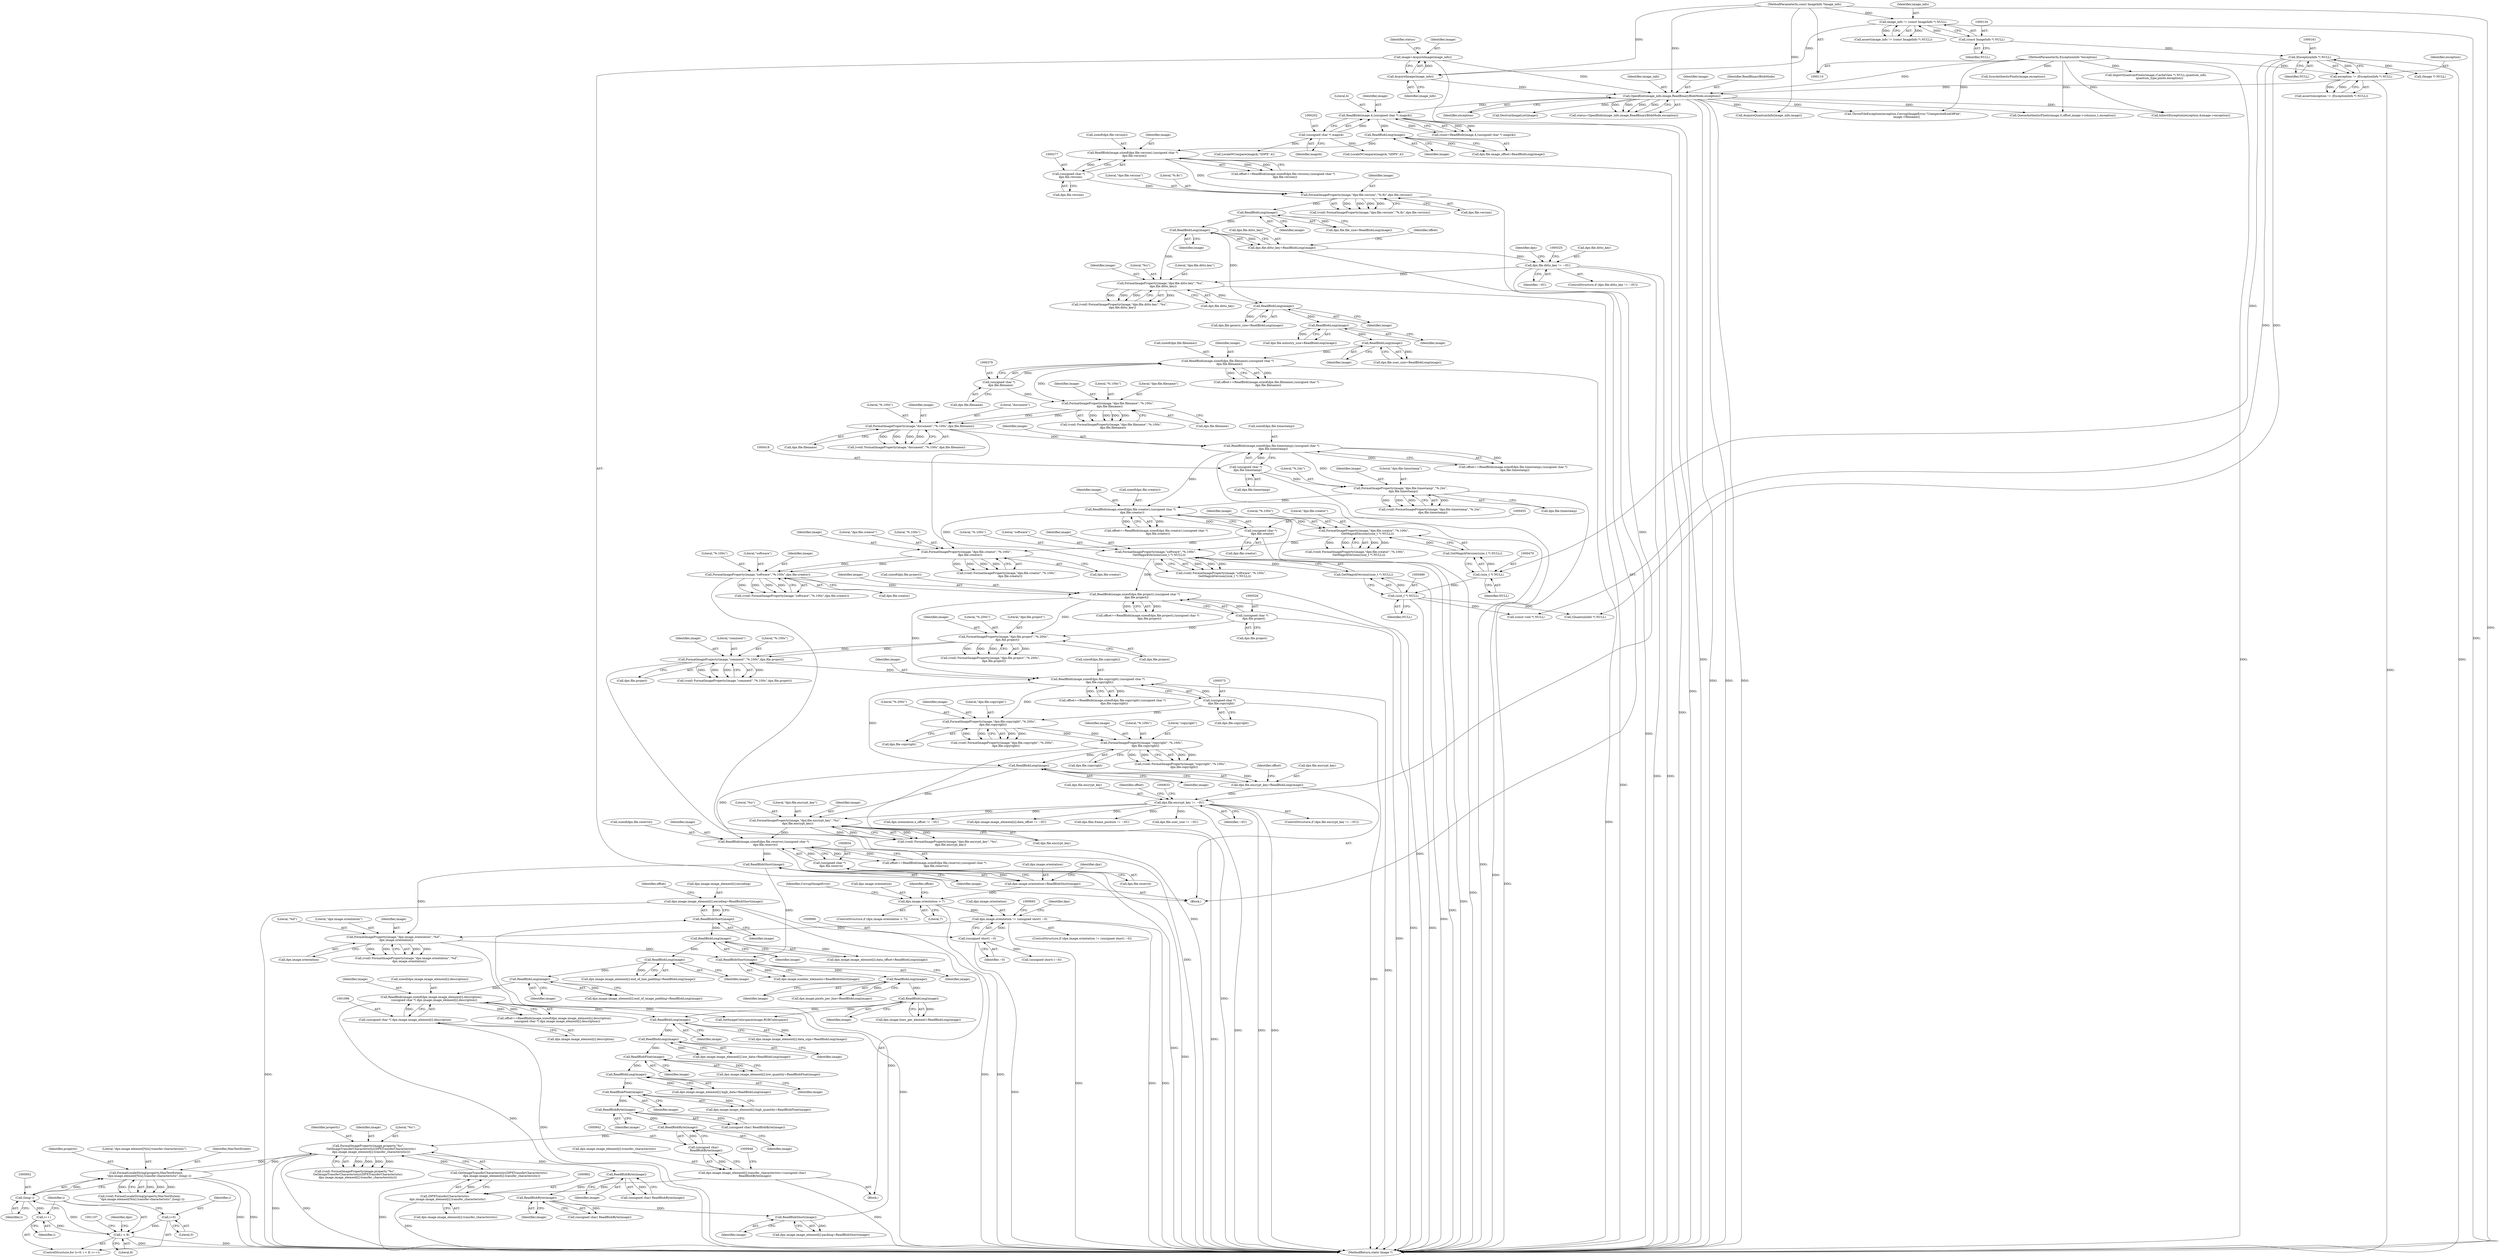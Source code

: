 digraph "0_ImageMagick_f6e9d0d9955e85bdd7540b251cd50d598dacc5e6_14@array" {
"1001021" [label="(Call,dpx.image.image_element[i].encoding=ReadBlobShort(image))"];
"1001031" [label="(Call,ReadBlobShort(image))"];
"1001016" [label="(Call,ReadBlobShort(image))"];
"1001002" [label="(Call,ReadBlobByte(image))"];
"1000986" [label="(Call,ReadBlobByte(image))"];
"1000956" [label="(Call,FormatImageProperty(image,property,\"%s\",\n      GetImageTransferCharacteristic((DPXTransferCharacteristic)\n      dpx.image.image_element[i].transfer_characteristic)))"];
"1000943" [label="(Call,ReadBlobByte(image))"];
"1000927" [label="(Call,ReadBlobByte(image))"];
"1000910" [label="(Call,ReadBlobFloat(image))"];
"1000895" [label="(Call,ReadBlobLong(image))"];
"1000880" [label="(Call,ReadBlobFloat(image))"];
"1000865" [label="(Call,ReadBlobLong(image))"];
"1000850" [label="(Call,ReadBlobLong(image))"];
"1000815" [label="(Call,ReadBlobLong(image))"];
"1000795" [label="(Call,ReadBlobLong(image))"];
"1000773" [label="(Call,ReadBlobShort(image))"];
"1000694" [label="(Call,FormatImageProperty(image,\"dpx:image.orientation\",\"%d\",\n      dpx.image.orientation))"];
"1000666" [label="(Call,ReadBlobShort(image))"];
"1000645" [label="(Call,ReadBlob(image,sizeof(dpx.file.reserve),(unsigned char *)\n    dpx.file.reserve))"];
"1000634" [label="(Call,FormatImageProperty(image,\"dpx:file.encrypt_key\",\"%u\",\n      dpx.file.encrypt_key))"];
"1000619" [label="(Call,ReadBlobLong(image))"];
"1000566" [label="(Call,ReadBlob(image,sizeof(dpx.file.copyright),(unsigned char *)\n    dpx.file.copyright))"];
"1000555" [label="(Call,FormatImageProperty(image,\"comment\",\"%.100s\",dpx.file.project))"];
"1000544" [label="(Call,FormatImageProperty(image,\"dpx:file.project\",\"%.200s\",\n        dpx.file.project))"];
"1000517" [label="(Call,ReadBlob(image,sizeof(dpx.file.project),(unsigned char *)\n    dpx.file.project))"];
"1000506" [label="(Call,FormatImageProperty(image,\"software\",\"%.100s\",dpx.file.creator))"];
"1000495" [label="(Call,FormatImageProperty(image,\"dpx:file.creator\",\"%.100s\",\n        dpx.file.creator))"];
"1000446" [label="(Call,ReadBlob(image,sizeof(dpx.file.creator),(unsigned char *)\n    dpx.file.creator))"];
"1000435" [label="(Call,FormatImageProperty(image,\"dpx:file.timestamp\",\"%.24s\",\n      dpx.file.timestamp))"];
"1000409" [label="(Call,ReadBlob(image,sizeof(dpx.file.timestamp),(unsigned char *)\n    dpx.file.timestamp))"];
"1000398" [label="(Call,FormatImageProperty(image,\"document\",\"%.100s\",dpx.file.filename))"];
"1000387" [label="(Call,FormatImageProperty(image,\"dpx:file.filename\",\"%.100s\",\n    dpx.file.filename))"];
"1000370" [label="(Call,ReadBlob(image,sizeof(dpx.file.filename),(unsigned char *)\n    dpx.file.filename))"];
"1000363" [label="(Call,ReadBlobLong(image))"];
"1000352" [label="(Call,ReadBlobLong(image))"];
"1000341" [label="(Call,ReadBlobLong(image))"];
"1000311" [label="(Call,ReadBlobLong(image))"];
"1000300" [label="(Call,ReadBlobLong(image))"];
"1000285" [label="(Call,FormatImageProperty(image,\"dpx:file.version\",\"%.8s\",dpx.file.version))"];
"1000268" [label="(Call,ReadBlob(image,sizeof(dpx.file.version),(unsigned char *)\n    dpx.file.version))"];
"1000261" [label="(Call,ReadBlobLong(image))"];
"1000198" [label="(Call,ReadBlob(image,4,(unsigned char *) magick))"];
"1000175" [label="(Call,OpenBlob(image_info,image,ReadBinaryBlobMode,exception))"];
"1000171" [label="(Call,AcquireImage(image_info))"];
"1000131" [label="(Call,image_info != (const ImageInfo *) NULL)"];
"1000111" [label="(MethodParameterIn,const ImageInfo *image_info)"];
"1000133" [label="(Call,(const ImageInfo *) NULL)"];
"1000169" [label="(Call,image=AcquireImage(image_info))"];
"1000158" [label="(Call,exception != (ExceptionInfo *) NULL)"];
"1000112" [label="(MethodParameterIn,ExceptionInfo *exception)"];
"1000160" [label="(Call,(ExceptionInfo *) NULL)"];
"1000201" [label="(Call,(unsigned char *) magick)"];
"1000276" [label="(Call,(unsigned char *)\n    dpx.file.version)"];
"1000326" [label="(Call,FormatImageProperty(image,\"dpx:file.ditto.key\",\"%u\",\n      dpx.file.ditto_key))"];
"1000317" [label="(Call,dpx.file.ditto_key != ~0U)"];
"1000305" [label="(Call,dpx.file.ditto_key=ReadBlobLong(image))"];
"1000378" [label="(Call,(unsigned char *)\n    dpx.file.filename)"];
"1000417" [label="(Call,(unsigned char *)\n    dpx.file.timestamp)"];
"1000454" [label="(Call,(unsigned char *)\n    dpx.file.creator)"];
"1000483" [label="(Call,FormatImageProperty(image,\"software\",\"%.100s\",\n        GetMagickVersion((size_t *) NULL)))"];
"1000473" [label="(Call,FormatImageProperty(image,\"dpx:file.creator\",\"%.100s\",\n        GetMagickVersion((size_t *) NULL)))"];
"1000477" [label="(Call,GetMagickVersion((size_t *) NULL))"];
"1000478" [label="(Call,(size_t *) NULL)"];
"1000487" [label="(Call,GetMagickVersion((size_t *) NULL))"];
"1000488" [label="(Call,(size_t *) NULL)"];
"1000525" [label="(Call,(unsigned char *)\n    dpx.file.project)"];
"1000574" [label="(Call,(unsigned char *)\n    dpx.file.copyright)"];
"1000604" [label="(Call,FormatImageProperty(image,\"copyright\",\"%.100s\",\n        dpx.file.copyright))"];
"1000593" [label="(Call,FormatImageProperty(image,\"dpx:file.copyright\",\"%.200s\",\n        dpx.file.copyright))"];
"1000625" [label="(Call,dpx.file.encrypt_key != ~0U)"];
"1000613" [label="(Call,dpx.file.encrypt_key=ReadBlobLong(image))"];
"1000653" [label="(Call,(unsigned char *)\n    dpx.file.reserve)"];
"1000683" [label="(Call,dpx.image.orientation != (unsigned short) ~0)"];
"1000669" [label="(Call,dpx.image.orientation > 7)"];
"1000660" [label="(Call,dpx.image.orientation=ReadBlobShort(image))"];
"1000689" [label="(Call,(unsigned short) ~0)"];
"1001083" [label="(Call,ReadBlob(image,sizeof(dpx.image.image_element[i].description),\n      (unsigned char *) dpx.image.image_element[i].description))"];
"1001076" [label="(Call,ReadBlobLong(image))"];
"1001061" [label="(Call,ReadBlobLong(image))"];
"1001046" [label="(Call,ReadBlobLong(image))"];
"1001095" [label="(Call,(unsigned char *) dpx.image.image_element[i].description)"];
"1000947" [label="(Call,FormatLocaleString(property,MaxTextExtent,\n      \"dpx:image.element[%lu].transfer-characteristic\",(long) i))"];
"1000951" [label="(Call,(long) i)"];
"1000833" [label="(Call,i < 8)"];
"1000836" [label="(Call,i++)"];
"1000830" [label="(Call,i=0)"];
"1000960" [label="(Call,GetImageTransferCharacteristic((DPXTransferCharacteristic)\n      dpx.image.image_element[i].transfer_characteristic))"];
"1000961" [label="(Call,(DPXTransferCharacteristic)\n      dpx.image.image_element[i].transfer_characteristic)"];
"1000931" [label="(Call,dpx.image.image_element[i].transfer_characteristic=(unsigned char)\n      ReadBlobByte(image))"];
"1000941" [label="(Call,(unsigned char)\n      ReadBlobByte(image))"];
"1000653" [label="(Call,(unsigned char *)\n    dpx.file.reserve)"];
"1000645" [label="(Call,ReadBlob(image,sizeof(dpx.file.reserve),(unsigned char *)\n    dpx.file.reserve))"];
"1000499" [label="(Call,dpx.file.creator)"];
"1000171" [label="(Call,AcquireImage(image_info))"];
"1000896" [label="(Identifier,image)"];
"1000327" [label="(Identifier,image)"];
"1000666" [label="(Call,ReadBlobShort(image))"];
"1000504" [label="(Call,(void) FormatImageProperty(image,\"software\",\"%.100s\",dpx.file.creator))"];
"1000402" [label="(Call,dpx.file.filename)"];
"1000895" [label="(Call,ReadBlobLong(image))"];
"1000795" [label="(Call,ReadBlobLong(image))"];
"1000269" [label="(Identifier,image)"];
"1000669" [label="(Call,dpx.image.orientation > 7)"];
"1000157" [label="(Call,assert(exception != (ExceptionInfo *) NULL))"];
"1000285" [label="(Call,FormatImageProperty(image,\"dpx:file.version\",\"%.8s\",dpx.file.version))"];
"1000626" [label="(Call,dpx.file.encrypt_key)"];
"1000608" [label="(Call,dpx.file.copyright)"];
"1000622" [label="(Identifier,offset)"];
"1000697" [label="(Literal,\"%d\")"];
"1000133" [label="(Call,(const ImageInfo *) NULL)"];
"1000706" [label="(Identifier,dpx)"];
"1000944" [label="(Identifier,image)"];
"1000387" [label="(Call,FormatImageProperty(image,\"dpx:file.filename\",\"%.100s\",\n    dpx.file.filename))"];
"1000435" [label="(Call,FormatImageProperty(image,\"dpx:file.timestamp\",\"%.24s\",\n      dpx.file.timestamp))"];
"1000596" [label="(Literal,\"%.200s\")"];
"1000931" [label="(Call,dpx.image.image_element[i].transfer_characteristic=(unsigned char)\n      ReadBlobByte(image))"];
"1000301" [label="(Identifier,image)"];
"1000845" [label="(Identifier,dpx)"];
"1001003" [label="(Identifier,image)"];
"1001016" [label="(Call,ReadBlobShort(image))"];
"1001006" [label="(Call,dpx.image.image_element[i].packing=ReadBlobShort(image))"];
"1000984" [label="(Call,(unsigned char) ReadBlobByte(image))"];
"1000796" [label="(Identifier,image)"];
"1000483" [label="(Call,FormatImageProperty(image,\"software\",\"%.100s\",\n        GetMagickVersion((size_t *) NULL)))"];
"1000286" [label="(Identifier,image)"];
"1000411" [label="(Call,sizeof(dpx.file.timestamp))"];
"1000159" [label="(Identifier,exception)"];
"1000638" [label="(Call,dpx.file.encrypt_key)"];
"1000419" [label="(Call,dpx.file.timestamp)"];
"1000576" [label="(Call,dpx.file.copyright)"];
"1000111" [label="(MethodParameterIn,const ImageInfo *image_info)"];
"1000548" [label="(Call,dpx.file.project)"];
"1000602" [label="(Call,(void) FormatImageProperty(image,\"copyright\",\"%.100s\",\n        dpx.file.copyright))"];
"1000454" [label="(Call,(unsigned char *)\n    dpx.file.creator)"];
"1001062" [label="(Identifier,image)"];
"1000160" [label="(Call,(ExceptionInfo *) NULL)"];
"1000474" [label="(Identifier,image)"];
"1000199" [label="(Identifier,image)"];
"1000635" [label="(Identifier,image)"];
"1000323" [label="(Identifier,~0U)"];
"1000446" [label="(Call,ReadBlob(image,sizeof(dpx.file.creator),(unsigned char *)\n    dpx.file.creator))"];
"1000689" [label="(Call,(unsigned short) ~0)"];
"1000637" [label="(Literal,\"%u\")"];
"1000865" [label="(Call,ReadBlobLong(image))"];
"1000317" [label="(Call,dpx.file.ditto_key != ~0U)"];
"1000135" [label="(Identifier,NULL)"];
"1000179" [label="(Identifier,exception)"];
"1000925" [label="(Call,(unsigned char) ReadBlobByte(image))"];
"1000949" [label="(Identifier,MaxTextExtent)"];
"1000961" [label="(Call,(DPXTransferCharacteristic)\n      dpx.image.image_element[i].transfer_characteristic)"];
"1000196" [label="(Call,count=ReadBlob(image,4,(unsigned char *) magick))"];
"1000691" [label="(Identifier,~0)"];
"1003202" [label="(Call,ImportQuantumPixels(image,(CacheView *) NULL,quantum_info,\n        quantum_type,pixels,exception))"];
"1000591" [label="(Call,(void) FormatImageProperty(image,\"dpx:file.copyright\",\"%.200s\",\n        dpx.file.copyright))"];
"1000175" [label="(Call,OpenBlob(image_info,image,ReadBinaryBlobMode,exception))"];
"1000694" [label="(Call,FormatImageProperty(image,\"dpx:image.orientation\",\"%d\",\n      dpx.image.orientation))"];
"1000478" [label="(Call,(size_t *) NULL)"];
"1000316" [label="(ControlStructure,if (dpx.file.ditto_key != ~0U))"];
"1000363" [label="(Call,ReadBlobLong(image))"];
"1000294" [label="(Call,dpx.file.file_size=ReadBlobLong(image))"];
"1000203" [label="(Identifier,magick)"];
"1001081" [label="(Call,offset+=ReadBlob(image,sizeof(dpx.image.image_element[i].description),\n      (unsigned char *) dpx.image.image_element[i].description))"];
"1000132" [label="(Identifier,image_info)"];
"1000594" [label="(Identifier,image)"];
"1000177" [label="(Identifier,image)"];
"1000262" [label="(Identifier,image)"];
"1000544" [label="(Call,FormatImageProperty(image,\"dpx:file.project\",\"%.200s\",\n        dpx.file.project))"];
"1000837" [label="(Identifier,i)"];
"1000270" [label="(Call,sizeof(dpx.file.version))"];
"1001108" [label="(Call,SetImageColorspace(image,RGBColorspace))"];
"1000318" [label="(Call,dpx.file.ditto_key)"];
"1000963" [label="(Call,dpx.image.image_element[i].transfer_characteristic)"];
"1000558" [label="(Literal,\"%.100s\")"];
"1000326" [label="(Call,FormatImageProperty(image,\"dpx:file.ditto.key\",\"%u\",\n      dpx.file.ditto_key))"];
"1000545" [label="(Identifier,image)"];
"1000388" [label="(Identifier,image)"];
"1000698" [label="(Call,dpx.image.orientation)"];
"1000385" [label="(Call,(void) FormatImageProperty(image,\"dpx:file.filename\",\"%.100s\",\n    dpx.file.filename))"];
"1000928" [label="(Identifier,image)"];
"1000130" [label="(Call,assert(image_info != (const ImageInfo *) NULL))"];
"1000448" [label="(Call,sizeof(dpx.file.creator))"];
"1000567" [label="(Identifier,image)"];
"1000438" [label="(Literal,\"%.24s\")"];
"1000605" [label="(Identifier,image)"];
"1000850" [label="(Call,ReadBlobLong(image))"];
"1000255" [label="(Call,dpx.file.image_offset=ReadBlobLong(image))"];
"1000187" [label="(Call,DestroyImageList(image))"];
"1000407" [label="(Call,offset+=ReadBlob(image,sizeof(dpx.file.timestamp),(unsigned char *)\n    dpx.file.timestamp))"];
"1000525" [label="(Call,(unsigned char *)\n    dpx.file.project)"];
"1000680" [label="(Identifier,offset)"];
"1000481" [label="(Call,(void) FormatImageProperty(image,\"software\",\"%.100s\",\n        GetMagickVersion((size_t *) NULL)))"];
"1000490" [label="(Identifier,NULL)"];
"1000624" [label="(ControlStructure,if (dpx.file.encrypt_key != ~0U))"];
"1000774" [label="(Identifier,image)"];
"1000696" [label="(Literal,\"dpx:image.orientation\")"];
"1001095" [label="(Call,(unsigned char *) dpx.image.image_element[i].description)"];
"1000667" [label="(Identifier,image)"];
"1000471" [label="(Call,(void) FormatImageProperty(image,\"dpx:file.creator\",\"%.100s\",\n        GetMagickVersion((size_t *) NULL)))"];
"1000831" [label="(Identifier,i)"];
"1000380" [label="(Call,dpx.file.filename)"];
"1000692" [label="(Call,(void) FormatImageProperty(image,\"dpx:image.orientation\",\"%d\",\n      dpx.image.orientation))"];
"1000329" [label="(Literal,\"%u\")"];
"1000417" [label="(Call,(unsigned char *)\n    dpx.file.timestamp)"];
"1000631" [label="(Identifier,~0U)"];
"1000625" [label="(Call,dpx.file.encrypt_key != ~0U)"];
"1000447" [label="(Identifier,image)"];
"1000214" [label="(Call,LocaleNCompare(magick,\"SDPX\",4))"];
"1000838" [label="(Block,)"];
"1000636" [label="(Literal,\"dpx:file.encrypt_key\")"];
"1000519" [label="(Call,sizeof(dpx.file.project))"];
"1000947" [label="(Call,FormatLocaleString(property,MaxTextExtent,\n      \"dpx:image.element[%lu].transfer-characteristic\",(long) i))"];
"1000866" [label="(Identifier,image)"];
"1000604" [label="(Call,FormatImageProperty(image,\"copyright\",\"%.100s\",\n        dpx.file.copyright))"];
"1000593" [label="(Call,FormatImageProperty(image,\"dpx:file.copyright\",\"%.200s\",\n        dpx.file.copyright))"];
"1000305" [label="(Call,dpx.file.ditto_key=ReadBlobLong(image))"];
"1000401" [label="(Literal,\"%.100s\")"];
"1000835" [label="(Literal,8)"];
"1000378" [label="(Call,(unsigned char *)\n    dpx.file.filename)"];
"1000607" [label="(Literal,\"%.100s\")"];
"1000941" [label="(Call,(unsigned char)\n      ReadBlobByte(image))"];
"1000644" [label="(Identifier,offset)"];
"1001149" [label="(Call,dpx.orientation.x_offset != ~0U)"];
"1000364" [label="(Identifier,image)"];
"1000816" [label="(Identifier,image)"];
"1000357" [label="(Call,dpx.file.user_size=ReadBlobLong(image))"];
"1000480" [label="(Identifier,NULL)"];
"1000597" [label="(Call,dpx.file.copyright)"];
"1000371" [label="(Identifier,image)"];
"1000620" [label="(Identifier,image)"];
"1000162" [label="(Identifier,NULL)"];
"1001046" [label="(Call,ReadBlobLong(image))"];
"1000855" [label="(Call,dpx.image.image_element[i].low_data=ReadBlobLong(image))"];
"1000809" [label="(Call,dpx.image.lines_per_element=ReadBlobLong(image))"];
"1000951" [label="(Call,(long) i)"];
"1000306" [label="(Call,dpx.file.ditto_key)"];
"1000287" [label="(Literal,\"dpx:file.version\")"];
"1000237" [label="(Call,LocaleNCompare(magick,\"SDPX\",4))"];
"1000568" [label="(Call,sizeof(dpx.file.copyright))"];
"1000559" [label="(Call,dpx.file.project)"];
"1000353" [label="(Identifier,image)"];
"1000943" [label="(Call,ReadBlobByte(image))"];
"1000300" [label="(Call,ReadBlobLong(image))"];
"1001000" [label="(Call,(unsigned char) ReadBlobByte(image))"];
"1003245" [label="(Call,ThrowFileException(exception,CorruptImageError,\"UnexpectedEndOfFile\",\n        image->filename))"];
"1000342" [label="(Identifier,image)"];
"1001032" [label="(Identifier,image)"];
"1000444" [label="(Call,offset+=ReadBlob(image,sizeof(dpx.file.creator),(unsigned char *)\n    dpx.file.creator))"];
"1000556" [label="(Identifier,image)"];
"1000695" [label="(Identifier,image)"];
"1000555" [label="(Call,FormatImageProperty(image,\"comment\",\"%.100s\",dpx.file.project))"];
"1002808" [label="(Call,dpx.image.image_element[n].data_offset != ~0U)"];
"1000507" [label="(Identifier,image)"];
"1000643" [label="(Call,offset+=ReadBlob(image,sizeof(dpx.file.reserve),(unsigned char *)\n    dpx.file.reserve))"];
"1000439" [label="(Call,dpx.file.timestamp)"];
"1000655" [label="(Call,dpx.file.reserve)"];
"1000476" [label="(Literal,\"%.100s\")"];
"1000488" [label="(Call,(size_t *) NULL)"];
"1000517" [label="(Call,ReadBlob(image,sizeof(dpx.file.project),(unsigned char *)\n    dpx.file.project))"];
"1000473" [label="(Call,FormatImageProperty(image,\"dpx:file.creator\",\"%.100s\",\n        GetMagickVersion((size_t *) NULL)))"];
"1000956" [label="(Call,FormatImageProperty(image,property,\"%s\",\n      GetImageTransferCharacteristic((DPXTransferCharacteristic)\n      dpx.image.image_element[i].transfer_characteristic)))"];
"1000493" [label="(Call,(void) FormatImageProperty(image,\"dpx:file.creator\",\"%.100s\",\n        dpx.file.creator))"];
"1000510" [label="(Call,dpx.file.creator)"];
"1003068" [label="(Call,(QuantumInfo *) NULL)"];
"1000885" [label="(Call,dpx.image.image_element[i].high_data=ReadBlobLong(image))"];
"1000497" [label="(Literal,\"dpx:file.creator\")"];
"1000834" [label="(Identifier,i)"];
"1000477" [label="(Call,GetMagickVersion((size_t *) NULL))"];
"1000542" [label="(Call,(void) FormatImageProperty(image,\"dpx:file.project\",\"%.200s\",\n        dpx.file.project))"];
"1001083" [label="(Call,ReadBlob(image,sizeof(dpx.image.image_element[i].description),\n      (unsigned char *) dpx.image.image_element[i].description))"];
"1000506" [label="(Call,FormatImageProperty(image,\"software\",\"%.100s\",dpx.file.creator))"];
"1000283" [label="(Call,(void) FormatImageProperty(image,\"dpx:file.version\",\"%.8s\",dpx.file.version))"];
"1000836" [label="(Call,i++)"];
"1000436" [label="(Identifier,image)"];
"1001500" [label="(Call,(unsigned short) (~0))"];
"1000958" [label="(Identifier,property)"];
"1000553" [label="(Call,(void) FormatImageProperty(image,\"comment\",\"%.100s\",dpx.file.project))"];
"1000953" [label="(Identifier,i)"];
"1001034" [label="(Identifier,offset)"];
"1000870" [label="(Call,dpx.image.image_element[i].low_quantity=ReadBlobFloat(image))"];
"1000927" [label="(Call,ReadBlobByte(image))"];
"1000829" [label="(ControlStructure,for (i=0; i < 8; i++))"];
"1000261" [label="(Call,ReadBlobLong(image))"];
"1000487" [label="(Call,GetMagickVersion((size_t *) NULL))"];
"1000112" [label="(MethodParameterIn,ExceptionInfo *exception)"];
"1000677" [label="(Identifier,CorruptImageError)"];
"1001066" [label="(Call,dpx.image.image_element[i].end_of_image_padding=ReadBlobLong(image))"];
"1000372" [label="(Call,sizeof(dpx.file.filename))"];
"1000518" [label="(Identifier,image)"];
"1000266" [label="(Call,offset+=ReadBlob(image,sizeof(dpx.file.version),(unsigned char *)\n    dpx.file.version))"];
"1000338" [label="(Identifier,dpx)"];
"1000486" [label="(Literal,\"%.100s\")"];
"1000198" [label="(Call,ReadBlob(image,4,(unsigned char *) magick))"];
"1000606" [label="(Literal,\"copyright\")"];
"1000311" [label="(Call,ReadBlobLong(image))"];
"1000661" [label="(Call,dpx.image.orientation)"];
"1001051" [label="(Call,dpx.image.image_element[i].end_of_line_padding=ReadBlobLong(image))"];
"1000169" [label="(Call,image=AcquireImage(image_info))"];
"1000564" [label="(Call,offset+=ReadBlob(image,sizeof(dpx.file.copyright),(unsigned char *)\n    dpx.file.copyright))"];
"1000131" [label="(Call,image_info != (const ImageInfo *) NULL)"];
"1003216" [label="(Call,SyncAuthenticPixels(image,exception))"];
"1000945" [label="(Call,(void) FormatLocaleString(property,MaxTextExtent,\n      \"dpx:image.element[%lu].transfer-characteristic\",(long) i))"];
"1000773" [label="(Call,ReadBlobShort(image))"];
"1000437" [label="(Literal,\"dpx:file.timestamp\")"];
"1000370" [label="(Call,ReadBlob(image,sizeof(dpx.file.filename),(unsigned char *)\n    dpx.file.filename))"];
"1001022" [label="(Call,dpx.image.image_element[i].encoding)"];
"1000396" [label="(Call,(void) FormatImageProperty(image,\"document\",\"%.100s\",dpx.file.filename))"];
"1001871" [label="(Call,dpx.film.frame_position != ~0U)"];
"1003180" [label="(Call,QueueAuthenticPixels(image,0,offset,image->columns,1,exception))"];
"1001047" [label="(Identifier,image)"];
"1001085" [label="(Call,sizeof(dpx.image.image_element[i].description))"];
"1000158" [label="(Call,exception != (ExceptionInfo *) NULL)"];
"1001061" [label="(Call,ReadBlobLong(image))"];
"1000595" [label="(Literal,\"dpx:file.copyright\")"];
"1000433" [label="(Call,(void) FormatImageProperty(image,\"dpx:file.timestamp\",\"%.24s\",\n      dpx.file.timestamp))"];
"1001076" [label="(Call,ReadBlobLong(image))"];
"1000960" [label="(Call,GetImageTransferCharacteristic((DPXTransferCharacteristic)\n      dpx.image.image_element[i].transfer_characteristic))"];
"1000527" [label="(Call,dpx.file.project)"];
"1000900" [label="(Call,dpx.image.image_element[i].high_quantity=ReadBlobFloat(image))"];
"1000815" [label="(Call,ReadBlobLong(image))"];
"1002781" [label="(Call,InheritException(exception,&image->exception))"];
"1000613" [label="(Call,dpx.file.encrypt_key=ReadBlobLong(image))"];
"1000390" [label="(Literal,\"%.100s\")"];
"1000614" [label="(Call,dpx.file.encrypt_key)"];
"1000767" [label="(Call,dpx.image.number_elements=ReadBlobShort(image))"];
"1000911" [label="(Identifier,image)"];
"1000328" [label="(Literal,\"dpx:file.ditto.key\")"];
"1000288" [label="(Literal,\"%.8s\")"];
"1003259" [label="(MethodReturn,static Image *)"];
"1000498" [label="(Literal,\"%.100s\")"];
"1000200" [label="(Literal,4)"];
"1000682" [label="(ControlStructure,if (dpx.image.orientation != (unsigned short) ~0))"];
"1001021" [label="(Call,dpx.image.image_element[i].encoding=ReadBlobShort(image))"];
"1001017" [label="(Identifier,image)"];
"1000515" [label="(Call,offset+=ReadBlob(image,sizeof(dpx.file.project),(unsigned char *)\n    dpx.file.project))"];
"1000647" [label="(Call,sizeof(dpx.file.reserve))"];
"1000670" [label="(Call,dpx.image.orientation)"];
"1002694" [label="(Call,(const void *) NULL)"];
"1000398" [label="(Call,FormatImageProperty(image,\"document\",\"%.100s\",dpx.file.filename))"];
"1000646" [label="(Identifier,image)"];
"1000341" [label="(Call,ReadBlobLong(image))"];
"1000948" [label="(Identifier,property)"];
"1000324" [label="(Call,(void) FormatImageProperty(image,\"dpx:file.ditto.key\",\"%u\",\n      dpx.file.ditto_key))"];
"1000496" [label="(Identifier,image)"];
"1000173" [label="(Call,status=OpenBlob(image_info,image,ReadBinaryBlobMode,exception))"];
"1000352" [label="(Call,ReadBlobLong(image))"];
"1000475" [label="(Literal,\"dpx:file.creator\")"];
"1001031" [label="(Call,ReadBlobShort(image))"];
"1000789" [label="(Call,dpx.image.pixels_per_line=ReadBlobLong(image))"];
"1000632" [label="(Call,(void) FormatImageProperty(image,\"dpx:file.encrypt_key\",\"%u\",\n      dpx.file.encrypt_key))"];
"1000368" [label="(Call,offset+=ReadBlob(image,sizeof(dpx.file.filename),(unsigned char *)\n    dpx.file.filename))"];
"1000113" [label="(Block,)"];
"1000509" [label="(Literal,\"%.100s\")"];
"1000910" [label="(Call,ReadBlobFloat(image))"];
"1000399" [label="(Identifier,image)"];
"1000957" [label="(Identifier,image)"];
"1001097" [label="(Call,dpx.image.image_element[i].description)"];
"1000170" [label="(Identifier,image)"];
"1000574" [label="(Call,(unsigned char *)\n    dpx.file.copyright)"];
"1000668" [label="(ControlStructure,if (dpx.image.orientation > 7))"];
"1000201" [label="(Call,(unsigned char *) magick)"];
"1000389" [label="(Literal,\"dpx:file.filename\")"];
"1000672" [label="(Identifier,dpx)"];
"1000346" [label="(Call,dpx.file.industry_size=ReadBlobLong(image))"];
"1000276" [label="(Call,(unsigned char *)\n    dpx.file.version)"];
"1000190" [label="(Call,(Image *) NULL)"];
"1000409" [label="(Call,ReadBlob(image,sizeof(dpx.file.timestamp),(unsigned char *)\n    dpx.file.timestamp))"];
"1001036" [label="(Call,dpx.image.image_element[i].data_offset=ReadBlobLong(image))"];
"1000400" [label="(Literal,\"document\")"];
"1000172" [label="(Identifier,image_info)"];
"1003062" [label="(Call,AcquireQuantumInfo(image_info,image))"];
"1000335" [label="(Call,dpx.file.generic_size=ReadBlobLong(image))"];
"1001084" [label="(Identifier,image)"];
"1000547" [label="(Literal,\"%.200s\")"];
"1000278" [label="(Call,dpx.file.version)"];
"1000557" [label="(Literal,\"comment\")"];
"1000546" [label="(Literal,\"dpx:file.project\")"];
"1000566" [label="(Call,ReadBlob(image,sizeof(dpx.file.copyright),(unsigned char *)\n    dpx.file.copyright))"];
"1000456" [label="(Call,dpx.file.creator)"];
"1000851" [label="(Identifier,image)"];
"1000959" [label="(Literal,\"%s\")"];
"1000880" [label="(Call,ReadBlobFloat(image))"];
"1000619" [label="(Call,ReadBlobLong(image))"];
"1000634" [label="(Call,FormatImageProperty(image,\"dpx:file.encrypt_key\",\"%u\",\n      dpx.file.encrypt_key))"];
"1000485" [label="(Literal,\"software\")"];
"1000178" [label="(Identifier,ReadBinaryBlobMode)"];
"1000832" [label="(Literal,0)"];
"1000954" [label="(Call,(void) FormatImageProperty(image,property,\"%s\",\n      GetImageTransferCharacteristic((DPXTransferCharacteristic)\n      dpx.image.image_element[i].transfer_characteristic)))"];
"1000684" [label="(Call,dpx.image.orientation)"];
"1000987" [label="(Identifier,image)"];
"1000675" [label="(Literal,7)"];
"1000833" [label="(Call,i < 8)"];
"1002668" [label="(Call,dpx.file.user_size != ~0U)"];
"1000881" [label="(Identifier,image)"];
"1000410" [label="(Identifier,image)"];
"1000312" [label="(Identifier,image)"];
"1000176" [label="(Identifier,image_info)"];
"1000660" [label="(Call,dpx.image.orientation=ReadBlobShort(image))"];
"1000484" [label="(Identifier,image)"];
"1000330" [label="(Call,dpx.file.ditto_key)"];
"1001077" [label="(Identifier,image)"];
"1000950" [label="(Literal,\"dpx:image.element[%lu].transfer-characteristic\")"];
"1000508" [label="(Literal,\"software\")"];
"1000174" [label="(Identifier,status)"];
"1000830" [label="(Call,i=0)"];
"1001002" [label="(Call,ReadBlobByte(image))"];
"1000495" [label="(Call,FormatImageProperty(image,\"dpx:file.creator\",\"%.100s\",\n        dpx.file.creator))"];
"1000683" [label="(Call,dpx.image.orientation != (unsigned short) ~0)"];
"1000391" [label="(Call,dpx.file.filename)"];
"1000289" [label="(Call,dpx.file.version)"];
"1000986" [label="(Call,ReadBlobByte(image))"];
"1000268" [label="(Call,ReadBlob(image,sizeof(dpx.file.version),(unsigned char *)\n    dpx.file.version))"];
"1000840" [label="(Call,dpx.image.image_element[i].data_sign=ReadBlobLong(image))"];
"1000314" [label="(Identifier,offset)"];
"1000932" [label="(Call,dpx.image.image_element[i].transfer_characteristic)"];
"1001021" -> "1000838"  [label="AST: "];
"1001021" -> "1001031"  [label="CFG: "];
"1001022" -> "1001021"  [label="AST: "];
"1001031" -> "1001021"  [label="AST: "];
"1001034" -> "1001021"  [label="CFG: "];
"1001021" -> "1003259"  [label="DDG: "];
"1001021" -> "1003259"  [label="DDG: "];
"1001031" -> "1001021"  [label="DDG: "];
"1001031" -> "1001032"  [label="CFG: "];
"1001032" -> "1001031"  [label="AST: "];
"1001016" -> "1001031"  [label="DDG: "];
"1001031" -> "1001046"  [label="DDG: "];
"1001016" -> "1001006"  [label="AST: "];
"1001016" -> "1001017"  [label="CFG: "];
"1001017" -> "1001016"  [label="AST: "];
"1001006" -> "1001016"  [label="CFG: "];
"1001016" -> "1001006"  [label="DDG: "];
"1001002" -> "1001016"  [label="DDG: "];
"1001002" -> "1001000"  [label="AST: "];
"1001002" -> "1001003"  [label="CFG: "];
"1001003" -> "1001002"  [label="AST: "];
"1001000" -> "1001002"  [label="CFG: "];
"1001002" -> "1001000"  [label="DDG: "];
"1000986" -> "1001002"  [label="DDG: "];
"1000986" -> "1000984"  [label="AST: "];
"1000986" -> "1000987"  [label="CFG: "];
"1000987" -> "1000986"  [label="AST: "];
"1000984" -> "1000986"  [label="CFG: "];
"1000986" -> "1000984"  [label="DDG: "];
"1000956" -> "1000986"  [label="DDG: "];
"1000956" -> "1000954"  [label="AST: "];
"1000956" -> "1000960"  [label="CFG: "];
"1000957" -> "1000956"  [label="AST: "];
"1000958" -> "1000956"  [label="AST: "];
"1000959" -> "1000956"  [label="AST: "];
"1000960" -> "1000956"  [label="AST: "];
"1000954" -> "1000956"  [label="CFG: "];
"1000956" -> "1003259"  [label="DDG: "];
"1000956" -> "1003259"  [label="DDG: "];
"1000956" -> "1000947"  [label="DDG: "];
"1000956" -> "1000954"  [label="DDG: "];
"1000956" -> "1000954"  [label="DDG: "];
"1000956" -> "1000954"  [label="DDG: "];
"1000956" -> "1000954"  [label="DDG: "];
"1000943" -> "1000956"  [label="DDG: "];
"1000947" -> "1000956"  [label="DDG: "];
"1000960" -> "1000956"  [label="DDG: "];
"1000943" -> "1000941"  [label="AST: "];
"1000943" -> "1000944"  [label="CFG: "];
"1000944" -> "1000943"  [label="AST: "];
"1000941" -> "1000943"  [label="CFG: "];
"1000943" -> "1000941"  [label="DDG: "];
"1000927" -> "1000943"  [label="DDG: "];
"1000927" -> "1000925"  [label="AST: "];
"1000927" -> "1000928"  [label="CFG: "];
"1000928" -> "1000927"  [label="AST: "];
"1000925" -> "1000927"  [label="CFG: "];
"1000927" -> "1000925"  [label="DDG: "];
"1000910" -> "1000927"  [label="DDG: "];
"1000910" -> "1000900"  [label="AST: "];
"1000910" -> "1000911"  [label="CFG: "];
"1000911" -> "1000910"  [label="AST: "];
"1000900" -> "1000910"  [label="CFG: "];
"1000910" -> "1000900"  [label="DDG: "];
"1000895" -> "1000910"  [label="DDG: "];
"1000895" -> "1000885"  [label="AST: "];
"1000895" -> "1000896"  [label="CFG: "];
"1000896" -> "1000895"  [label="AST: "];
"1000885" -> "1000895"  [label="CFG: "];
"1000895" -> "1000885"  [label="DDG: "];
"1000880" -> "1000895"  [label="DDG: "];
"1000880" -> "1000870"  [label="AST: "];
"1000880" -> "1000881"  [label="CFG: "];
"1000881" -> "1000880"  [label="AST: "];
"1000870" -> "1000880"  [label="CFG: "];
"1000880" -> "1000870"  [label="DDG: "];
"1000865" -> "1000880"  [label="DDG: "];
"1000865" -> "1000855"  [label="AST: "];
"1000865" -> "1000866"  [label="CFG: "];
"1000866" -> "1000865"  [label="AST: "];
"1000855" -> "1000865"  [label="CFG: "];
"1000865" -> "1000855"  [label="DDG: "];
"1000850" -> "1000865"  [label="DDG: "];
"1000850" -> "1000840"  [label="AST: "];
"1000850" -> "1000851"  [label="CFG: "];
"1000851" -> "1000850"  [label="AST: "];
"1000840" -> "1000850"  [label="CFG: "];
"1000850" -> "1000840"  [label="DDG: "];
"1000815" -> "1000850"  [label="DDG: "];
"1001083" -> "1000850"  [label="DDG: "];
"1000815" -> "1000809"  [label="AST: "];
"1000815" -> "1000816"  [label="CFG: "];
"1000816" -> "1000815"  [label="AST: "];
"1000809" -> "1000815"  [label="CFG: "];
"1000815" -> "1000809"  [label="DDG: "];
"1000795" -> "1000815"  [label="DDG: "];
"1000815" -> "1001108"  [label="DDG: "];
"1000795" -> "1000789"  [label="AST: "];
"1000795" -> "1000796"  [label="CFG: "];
"1000796" -> "1000795"  [label="AST: "];
"1000789" -> "1000795"  [label="CFG: "];
"1000795" -> "1000789"  [label="DDG: "];
"1000773" -> "1000795"  [label="DDG: "];
"1000773" -> "1000767"  [label="AST: "];
"1000773" -> "1000774"  [label="CFG: "];
"1000774" -> "1000773"  [label="AST: "];
"1000767" -> "1000773"  [label="CFG: "];
"1000773" -> "1000767"  [label="DDG: "];
"1000694" -> "1000773"  [label="DDG: "];
"1000666" -> "1000773"  [label="DDG: "];
"1000694" -> "1000692"  [label="AST: "];
"1000694" -> "1000698"  [label="CFG: "];
"1000695" -> "1000694"  [label="AST: "];
"1000696" -> "1000694"  [label="AST: "];
"1000697" -> "1000694"  [label="AST: "];
"1000698" -> "1000694"  [label="AST: "];
"1000692" -> "1000694"  [label="CFG: "];
"1000694" -> "1003259"  [label="DDG: "];
"1000694" -> "1000692"  [label="DDG: "];
"1000694" -> "1000692"  [label="DDG: "];
"1000694" -> "1000692"  [label="DDG: "];
"1000694" -> "1000692"  [label="DDG: "];
"1000666" -> "1000694"  [label="DDG: "];
"1000683" -> "1000694"  [label="DDG: "];
"1000666" -> "1000660"  [label="AST: "];
"1000666" -> "1000667"  [label="CFG: "];
"1000667" -> "1000666"  [label="AST: "];
"1000660" -> "1000666"  [label="CFG: "];
"1000666" -> "1000660"  [label="DDG: "];
"1000645" -> "1000666"  [label="DDG: "];
"1000645" -> "1000643"  [label="AST: "];
"1000645" -> "1000653"  [label="CFG: "];
"1000646" -> "1000645"  [label="AST: "];
"1000647" -> "1000645"  [label="AST: "];
"1000653" -> "1000645"  [label="AST: "];
"1000643" -> "1000645"  [label="CFG: "];
"1000645" -> "1003259"  [label="DDG: "];
"1000645" -> "1000643"  [label="DDG: "];
"1000645" -> "1000643"  [label="DDG: "];
"1000634" -> "1000645"  [label="DDG: "];
"1000619" -> "1000645"  [label="DDG: "];
"1000653" -> "1000645"  [label="DDG: "];
"1000634" -> "1000632"  [label="AST: "];
"1000634" -> "1000638"  [label="CFG: "];
"1000635" -> "1000634"  [label="AST: "];
"1000636" -> "1000634"  [label="AST: "];
"1000637" -> "1000634"  [label="AST: "];
"1000638" -> "1000634"  [label="AST: "];
"1000632" -> "1000634"  [label="CFG: "];
"1000634" -> "1003259"  [label="DDG: "];
"1000634" -> "1000632"  [label="DDG: "];
"1000634" -> "1000632"  [label="DDG: "];
"1000634" -> "1000632"  [label="DDG: "];
"1000634" -> "1000632"  [label="DDG: "];
"1000619" -> "1000634"  [label="DDG: "];
"1000625" -> "1000634"  [label="DDG: "];
"1000619" -> "1000613"  [label="AST: "];
"1000619" -> "1000620"  [label="CFG: "];
"1000620" -> "1000619"  [label="AST: "];
"1000613" -> "1000619"  [label="CFG: "];
"1000619" -> "1000613"  [label="DDG: "];
"1000566" -> "1000619"  [label="DDG: "];
"1000604" -> "1000619"  [label="DDG: "];
"1000566" -> "1000564"  [label="AST: "];
"1000566" -> "1000574"  [label="CFG: "];
"1000567" -> "1000566"  [label="AST: "];
"1000568" -> "1000566"  [label="AST: "];
"1000574" -> "1000566"  [label="AST: "];
"1000564" -> "1000566"  [label="CFG: "];
"1000566" -> "1003259"  [label="DDG: "];
"1000566" -> "1000564"  [label="DDG: "];
"1000566" -> "1000564"  [label="DDG: "];
"1000555" -> "1000566"  [label="DDG: "];
"1000517" -> "1000566"  [label="DDG: "];
"1000574" -> "1000566"  [label="DDG: "];
"1000566" -> "1000593"  [label="DDG: "];
"1000555" -> "1000553"  [label="AST: "];
"1000555" -> "1000559"  [label="CFG: "];
"1000556" -> "1000555"  [label="AST: "];
"1000557" -> "1000555"  [label="AST: "];
"1000558" -> "1000555"  [label="AST: "];
"1000559" -> "1000555"  [label="AST: "];
"1000553" -> "1000555"  [label="CFG: "];
"1000555" -> "1003259"  [label="DDG: "];
"1000555" -> "1000553"  [label="DDG: "];
"1000555" -> "1000553"  [label="DDG: "];
"1000555" -> "1000553"  [label="DDG: "];
"1000555" -> "1000553"  [label="DDG: "];
"1000544" -> "1000555"  [label="DDG: "];
"1000544" -> "1000555"  [label="DDG: "];
"1000544" -> "1000542"  [label="AST: "];
"1000544" -> "1000548"  [label="CFG: "];
"1000545" -> "1000544"  [label="AST: "];
"1000546" -> "1000544"  [label="AST: "];
"1000547" -> "1000544"  [label="AST: "];
"1000548" -> "1000544"  [label="AST: "];
"1000542" -> "1000544"  [label="CFG: "];
"1000544" -> "1000542"  [label="DDG: "];
"1000544" -> "1000542"  [label="DDG: "];
"1000544" -> "1000542"  [label="DDG: "];
"1000544" -> "1000542"  [label="DDG: "];
"1000517" -> "1000544"  [label="DDG: "];
"1000525" -> "1000544"  [label="DDG: "];
"1000517" -> "1000515"  [label="AST: "];
"1000517" -> "1000525"  [label="CFG: "];
"1000518" -> "1000517"  [label="AST: "];
"1000519" -> "1000517"  [label="AST: "];
"1000525" -> "1000517"  [label="AST: "];
"1000515" -> "1000517"  [label="CFG: "];
"1000517" -> "1003259"  [label="DDG: "];
"1000517" -> "1000515"  [label="DDG: "];
"1000517" -> "1000515"  [label="DDG: "];
"1000506" -> "1000517"  [label="DDG: "];
"1000483" -> "1000517"  [label="DDG: "];
"1000525" -> "1000517"  [label="DDG: "];
"1000506" -> "1000504"  [label="AST: "];
"1000506" -> "1000510"  [label="CFG: "];
"1000507" -> "1000506"  [label="AST: "];
"1000508" -> "1000506"  [label="AST: "];
"1000509" -> "1000506"  [label="AST: "];
"1000510" -> "1000506"  [label="AST: "];
"1000504" -> "1000506"  [label="CFG: "];
"1000506" -> "1003259"  [label="DDG: "];
"1000506" -> "1000504"  [label="DDG: "];
"1000506" -> "1000504"  [label="DDG: "];
"1000506" -> "1000504"  [label="DDG: "];
"1000506" -> "1000504"  [label="DDG: "];
"1000495" -> "1000506"  [label="DDG: "];
"1000495" -> "1000506"  [label="DDG: "];
"1000495" -> "1000493"  [label="AST: "];
"1000495" -> "1000499"  [label="CFG: "];
"1000496" -> "1000495"  [label="AST: "];
"1000497" -> "1000495"  [label="AST: "];
"1000498" -> "1000495"  [label="AST: "];
"1000499" -> "1000495"  [label="AST: "];
"1000493" -> "1000495"  [label="CFG: "];
"1000495" -> "1000493"  [label="DDG: "];
"1000495" -> "1000493"  [label="DDG: "];
"1000495" -> "1000493"  [label="DDG: "];
"1000495" -> "1000493"  [label="DDG: "];
"1000446" -> "1000495"  [label="DDG: "];
"1000454" -> "1000495"  [label="DDG: "];
"1000446" -> "1000444"  [label="AST: "];
"1000446" -> "1000454"  [label="CFG: "];
"1000447" -> "1000446"  [label="AST: "];
"1000448" -> "1000446"  [label="AST: "];
"1000454" -> "1000446"  [label="AST: "];
"1000444" -> "1000446"  [label="CFG: "];
"1000446" -> "1003259"  [label="DDG: "];
"1000446" -> "1000444"  [label="DDG: "];
"1000446" -> "1000444"  [label="DDG: "];
"1000435" -> "1000446"  [label="DDG: "];
"1000409" -> "1000446"  [label="DDG: "];
"1000454" -> "1000446"  [label="DDG: "];
"1000446" -> "1000473"  [label="DDG: "];
"1000435" -> "1000433"  [label="AST: "];
"1000435" -> "1000439"  [label="CFG: "];
"1000436" -> "1000435"  [label="AST: "];
"1000437" -> "1000435"  [label="AST: "];
"1000438" -> "1000435"  [label="AST: "];
"1000439" -> "1000435"  [label="AST: "];
"1000433" -> "1000435"  [label="CFG: "];
"1000435" -> "1003259"  [label="DDG: "];
"1000435" -> "1000433"  [label="DDG: "];
"1000435" -> "1000433"  [label="DDG: "];
"1000435" -> "1000433"  [label="DDG: "];
"1000435" -> "1000433"  [label="DDG: "];
"1000409" -> "1000435"  [label="DDG: "];
"1000417" -> "1000435"  [label="DDG: "];
"1000409" -> "1000407"  [label="AST: "];
"1000409" -> "1000417"  [label="CFG: "];
"1000410" -> "1000409"  [label="AST: "];
"1000411" -> "1000409"  [label="AST: "];
"1000417" -> "1000409"  [label="AST: "];
"1000407" -> "1000409"  [label="CFG: "];
"1000409" -> "1003259"  [label="DDG: "];
"1000409" -> "1000407"  [label="DDG: "];
"1000409" -> "1000407"  [label="DDG: "];
"1000398" -> "1000409"  [label="DDG: "];
"1000417" -> "1000409"  [label="DDG: "];
"1000398" -> "1000396"  [label="AST: "];
"1000398" -> "1000402"  [label="CFG: "];
"1000399" -> "1000398"  [label="AST: "];
"1000400" -> "1000398"  [label="AST: "];
"1000401" -> "1000398"  [label="AST: "];
"1000402" -> "1000398"  [label="AST: "];
"1000396" -> "1000398"  [label="CFG: "];
"1000398" -> "1003259"  [label="DDG: "];
"1000398" -> "1000396"  [label="DDG: "];
"1000398" -> "1000396"  [label="DDG: "];
"1000398" -> "1000396"  [label="DDG: "];
"1000398" -> "1000396"  [label="DDG: "];
"1000387" -> "1000398"  [label="DDG: "];
"1000387" -> "1000398"  [label="DDG: "];
"1000387" -> "1000385"  [label="AST: "];
"1000387" -> "1000391"  [label="CFG: "];
"1000388" -> "1000387"  [label="AST: "];
"1000389" -> "1000387"  [label="AST: "];
"1000390" -> "1000387"  [label="AST: "];
"1000391" -> "1000387"  [label="AST: "];
"1000385" -> "1000387"  [label="CFG: "];
"1000387" -> "1000385"  [label="DDG: "];
"1000387" -> "1000385"  [label="DDG: "];
"1000387" -> "1000385"  [label="DDG: "];
"1000387" -> "1000385"  [label="DDG: "];
"1000370" -> "1000387"  [label="DDG: "];
"1000378" -> "1000387"  [label="DDG: "];
"1000370" -> "1000368"  [label="AST: "];
"1000370" -> "1000378"  [label="CFG: "];
"1000371" -> "1000370"  [label="AST: "];
"1000372" -> "1000370"  [label="AST: "];
"1000378" -> "1000370"  [label="AST: "];
"1000368" -> "1000370"  [label="CFG: "];
"1000370" -> "1003259"  [label="DDG: "];
"1000370" -> "1000368"  [label="DDG: "];
"1000370" -> "1000368"  [label="DDG: "];
"1000363" -> "1000370"  [label="DDG: "];
"1000378" -> "1000370"  [label="DDG: "];
"1000363" -> "1000357"  [label="AST: "];
"1000363" -> "1000364"  [label="CFG: "];
"1000364" -> "1000363"  [label="AST: "];
"1000357" -> "1000363"  [label="CFG: "];
"1000363" -> "1000357"  [label="DDG: "];
"1000352" -> "1000363"  [label="DDG: "];
"1000352" -> "1000346"  [label="AST: "];
"1000352" -> "1000353"  [label="CFG: "];
"1000353" -> "1000352"  [label="AST: "];
"1000346" -> "1000352"  [label="CFG: "];
"1000352" -> "1000346"  [label="DDG: "];
"1000341" -> "1000352"  [label="DDG: "];
"1000341" -> "1000335"  [label="AST: "];
"1000341" -> "1000342"  [label="CFG: "];
"1000342" -> "1000341"  [label="AST: "];
"1000335" -> "1000341"  [label="CFG: "];
"1000341" -> "1000335"  [label="DDG: "];
"1000311" -> "1000341"  [label="DDG: "];
"1000326" -> "1000341"  [label="DDG: "];
"1000311" -> "1000305"  [label="AST: "];
"1000311" -> "1000312"  [label="CFG: "];
"1000312" -> "1000311"  [label="AST: "];
"1000305" -> "1000311"  [label="CFG: "];
"1000311" -> "1000305"  [label="DDG: "];
"1000300" -> "1000311"  [label="DDG: "];
"1000311" -> "1000326"  [label="DDG: "];
"1000300" -> "1000294"  [label="AST: "];
"1000300" -> "1000301"  [label="CFG: "];
"1000301" -> "1000300"  [label="AST: "];
"1000294" -> "1000300"  [label="CFG: "];
"1000300" -> "1000294"  [label="DDG: "];
"1000285" -> "1000300"  [label="DDG: "];
"1000285" -> "1000283"  [label="AST: "];
"1000285" -> "1000289"  [label="CFG: "];
"1000286" -> "1000285"  [label="AST: "];
"1000287" -> "1000285"  [label="AST: "];
"1000288" -> "1000285"  [label="AST: "];
"1000289" -> "1000285"  [label="AST: "];
"1000283" -> "1000285"  [label="CFG: "];
"1000285" -> "1003259"  [label="DDG: "];
"1000285" -> "1000283"  [label="DDG: "];
"1000285" -> "1000283"  [label="DDG: "];
"1000285" -> "1000283"  [label="DDG: "];
"1000285" -> "1000283"  [label="DDG: "];
"1000268" -> "1000285"  [label="DDG: "];
"1000276" -> "1000285"  [label="DDG: "];
"1000268" -> "1000266"  [label="AST: "];
"1000268" -> "1000276"  [label="CFG: "];
"1000269" -> "1000268"  [label="AST: "];
"1000270" -> "1000268"  [label="AST: "];
"1000276" -> "1000268"  [label="AST: "];
"1000266" -> "1000268"  [label="CFG: "];
"1000268" -> "1003259"  [label="DDG: "];
"1000268" -> "1000266"  [label="DDG: "];
"1000268" -> "1000266"  [label="DDG: "];
"1000261" -> "1000268"  [label="DDG: "];
"1000276" -> "1000268"  [label="DDG: "];
"1000261" -> "1000255"  [label="AST: "];
"1000261" -> "1000262"  [label="CFG: "];
"1000262" -> "1000261"  [label="AST: "];
"1000255" -> "1000261"  [label="CFG: "];
"1000261" -> "1000255"  [label="DDG: "];
"1000198" -> "1000261"  [label="DDG: "];
"1000198" -> "1000196"  [label="AST: "];
"1000198" -> "1000201"  [label="CFG: "];
"1000199" -> "1000198"  [label="AST: "];
"1000200" -> "1000198"  [label="AST: "];
"1000201" -> "1000198"  [label="AST: "];
"1000196" -> "1000198"  [label="CFG: "];
"1000198" -> "1003259"  [label="DDG: "];
"1000198" -> "1000196"  [label="DDG: "];
"1000198" -> "1000196"  [label="DDG: "];
"1000198" -> "1000196"  [label="DDG: "];
"1000175" -> "1000198"  [label="DDG: "];
"1000201" -> "1000198"  [label="DDG: "];
"1000175" -> "1000173"  [label="AST: "];
"1000175" -> "1000179"  [label="CFG: "];
"1000176" -> "1000175"  [label="AST: "];
"1000177" -> "1000175"  [label="AST: "];
"1000178" -> "1000175"  [label="AST: "];
"1000179" -> "1000175"  [label="AST: "];
"1000173" -> "1000175"  [label="CFG: "];
"1000175" -> "1003259"  [label="DDG: "];
"1000175" -> "1003259"  [label="DDG: "];
"1000175" -> "1003259"  [label="DDG: "];
"1000175" -> "1000173"  [label="DDG: "];
"1000175" -> "1000173"  [label="DDG: "];
"1000175" -> "1000173"  [label="DDG: "];
"1000175" -> "1000173"  [label="DDG: "];
"1000171" -> "1000175"  [label="DDG: "];
"1000111" -> "1000175"  [label="DDG: "];
"1000169" -> "1000175"  [label="DDG: "];
"1000158" -> "1000175"  [label="DDG: "];
"1000112" -> "1000175"  [label="DDG: "];
"1000175" -> "1000187"  [label="DDG: "];
"1000175" -> "1002781"  [label="DDG: "];
"1000175" -> "1003062"  [label="DDG: "];
"1000175" -> "1003180"  [label="DDG: "];
"1000175" -> "1003245"  [label="DDG: "];
"1000171" -> "1000169"  [label="AST: "];
"1000171" -> "1000172"  [label="CFG: "];
"1000172" -> "1000171"  [label="AST: "];
"1000169" -> "1000171"  [label="CFG: "];
"1000171" -> "1000169"  [label="DDG: "];
"1000131" -> "1000171"  [label="DDG: "];
"1000111" -> "1000171"  [label="DDG: "];
"1000131" -> "1000130"  [label="AST: "];
"1000131" -> "1000133"  [label="CFG: "];
"1000132" -> "1000131"  [label="AST: "];
"1000133" -> "1000131"  [label="AST: "];
"1000130" -> "1000131"  [label="CFG: "];
"1000131" -> "1003259"  [label="DDG: "];
"1000131" -> "1000130"  [label="DDG: "];
"1000131" -> "1000130"  [label="DDG: "];
"1000111" -> "1000131"  [label="DDG: "];
"1000133" -> "1000131"  [label="DDG: "];
"1000111" -> "1000110"  [label="AST: "];
"1000111" -> "1003259"  [label="DDG: "];
"1000111" -> "1003062"  [label="DDG: "];
"1000133" -> "1000135"  [label="CFG: "];
"1000134" -> "1000133"  [label="AST: "];
"1000135" -> "1000133"  [label="AST: "];
"1000133" -> "1000160"  [label="DDG: "];
"1000169" -> "1000113"  [label="AST: "];
"1000170" -> "1000169"  [label="AST: "];
"1000174" -> "1000169"  [label="CFG: "];
"1000169" -> "1003259"  [label="DDG: "];
"1000158" -> "1000157"  [label="AST: "];
"1000158" -> "1000160"  [label="CFG: "];
"1000159" -> "1000158"  [label="AST: "];
"1000160" -> "1000158"  [label="AST: "];
"1000157" -> "1000158"  [label="CFG: "];
"1000158" -> "1003259"  [label="DDG: "];
"1000158" -> "1000157"  [label="DDG: "];
"1000158" -> "1000157"  [label="DDG: "];
"1000112" -> "1000158"  [label="DDG: "];
"1000160" -> "1000158"  [label="DDG: "];
"1000112" -> "1000110"  [label="AST: "];
"1000112" -> "1003259"  [label="DDG: "];
"1000112" -> "1002781"  [label="DDG: "];
"1000112" -> "1003180"  [label="DDG: "];
"1000112" -> "1003202"  [label="DDG: "];
"1000112" -> "1003216"  [label="DDG: "];
"1000112" -> "1003245"  [label="DDG: "];
"1000160" -> "1000162"  [label="CFG: "];
"1000161" -> "1000160"  [label="AST: "];
"1000162" -> "1000160"  [label="AST: "];
"1000160" -> "1003259"  [label="DDG: "];
"1000160" -> "1000190"  [label="DDG: "];
"1000160" -> "1000478"  [label="DDG: "];
"1000160" -> "1002694"  [label="DDG: "];
"1000160" -> "1003068"  [label="DDG: "];
"1000201" -> "1000203"  [label="CFG: "];
"1000202" -> "1000201"  [label="AST: "];
"1000203" -> "1000201"  [label="AST: "];
"1000201" -> "1000214"  [label="DDG: "];
"1000201" -> "1000237"  [label="DDG: "];
"1000276" -> "1000278"  [label="CFG: "];
"1000277" -> "1000276"  [label="AST: "];
"1000278" -> "1000276"  [label="AST: "];
"1000326" -> "1000324"  [label="AST: "];
"1000326" -> "1000330"  [label="CFG: "];
"1000327" -> "1000326"  [label="AST: "];
"1000328" -> "1000326"  [label="AST: "];
"1000329" -> "1000326"  [label="AST: "];
"1000330" -> "1000326"  [label="AST: "];
"1000324" -> "1000326"  [label="CFG: "];
"1000326" -> "1003259"  [label="DDG: "];
"1000326" -> "1000324"  [label="DDG: "];
"1000326" -> "1000324"  [label="DDG: "];
"1000326" -> "1000324"  [label="DDG: "];
"1000326" -> "1000324"  [label="DDG: "];
"1000317" -> "1000326"  [label="DDG: "];
"1000317" -> "1000316"  [label="AST: "];
"1000317" -> "1000323"  [label="CFG: "];
"1000318" -> "1000317"  [label="AST: "];
"1000323" -> "1000317"  [label="AST: "];
"1000325" -> "1000317"  [label="CFG: "];
"1000338" -> "1000317"  [label="CFG: "];
"1000317" -> "1003259"  [label="DDG: "];
"1000317" -> "1003259"  [label="DDG: "];
"1000305" -> "1000317"  [label="DDG: "];
"1000317" -> "1000625"  [label="DDG: "];
"1000305" -> "1000113"  [label="AST: "];
"1000306" -> "1000305"  [label="AST: "];
"1000314" -> "1000305"  [label="CFG: "];
"1000378" -> "1000380"  [label="CFG: "];
"1000379" -> "1000378"  [label="AST: "];
"1000380" -> "1000378"  [label="AST: "];
"1000417" -> "1000419"  [label="CFG: "];
"1000418" -> "1000417"  [label="AST: "];
"1000419" -> "1000417"  [label="AST: "];
"1000417" -> "1003259"  [label="DDG: "];
"1000454" -> "1000456"  [label="CFG: "];
"1000455" -> "1000454"  [label="AST: "];
"1000456" -> "1000454"  [label="AST: "];
"1000454" -> "1003259"  [label="DDG: "];
"1000483" -> "1000481"  [label="AST: "];
"1000483" -> "1000487"  [label="CFG: "];
"1000484" -> "1000483"  [label="AST: "];
"1000485" -> "1000483"  [label="AST: "];
"1000486" -> "1000483"  [label="AST: "];
"1000487" -> "1000483"  [label="AST: "];
"1000481" -> "1000483"  [label="CFG: "];
"1000483" -> "1003259"  [label="DDG: "];
"1000483" -> "1000481"  [label="DDG: "];
"1000483" -> "1000481"  [label="DDG: "];
"1000483" -> "1000481"  [label="DDG: "];
"1000483" -> "1000481"  [label="DDG: "];
"1000473" -> "1000483"  [label="DDG: "];
"1000487" -> "1000483"  [label="DDG: "];
"1000473" -> "1000471"  [label="AST: "];
"1000473" -> "1000477"  [label="CFG: "];
"1000474" -> "1000473"  [label="AST: "];
"1000475" -> "1000473"  [label="AST: "];
"1000476" -> "1000473"  [label="AST: "];
"1000477" -> "1000473"  [label="AST: "];
"1000471" -> "1000473"  [label="CFG: "];
"1000473" -> "1000471"  [label="DDG: "];
"1000473" -> "1000471"  [label="DDG: "];
"1000473" -> "1000471"  [label="DDG: "];
"1000473" -> "1000471"  [label="DDG: "];
"1000477" -> "1000473"  [label="DDG: "];
"1000477" -> "1000478"  [label="CFG: "];
"1000478" -> "1000477"  [label="AST: "];
"1000478" -> "1000477"  [label="DDG: "];
"1000478" -> "1000480"  [label="CFG: "];
"1000479" -> "1000478"  [label="AST: "];
"1000480" -> "1000478"  [label="AST: "];
"1000478" -> "1000488"  [label="DDG: "];
"1000487" -> "1000488"  [label="CFG: "];
"1000488" -> "1000487"  [label="AST: "];
"1000487" -> "1003259"  [label="DDG: "];
"1000488" -> "1000487"  [label="DDG: "];
"1000488" -> "1000490"  [label="CFG: "];
"1000489" -> "1000488"  [label="AST: "];
"1000490" -> "1000488"  [label="AST: "];
"1000488" -> "1003259"  [label="DDG: "];
"1000488" -> "1002694"  [label="DDG: "];
"1000488" -> "1003068"  [label="DDG: "];
"1000525" -> "1000527"  [label="CFG: "];
"1000526" -> "1000525"  [label="AST: "];
"1000527" -> "1000525"  [label="AST: "];
"1000525" -> "1003259"  [label="DDG: "];
"1000574" -> "1000576"  [label="CFG: "];
"1000575" -> "1000574"  [label="AST: "];
"1000576" -> "1000574"  [label="AST: "];
"1000574" -> "1003259"  [label="DDG: "];
"1000574" -> "1000593"  [label="DDG: "];
"1000604" -> "1000602"  [label="AST: "];
"1000604" -> "1000608"  [label="CFG: "];
"1000605" -> "1000604"  [label="AST: "];
"1000606" -> "1000604"  [label="AST: "];
"1000607" -> "1000604"  [label="AST: "];
"1000608" -> "1000604"  [label="AST: "];
"1000602" -> "1000604"  [label="CFG: "];
"1000604" -> "1003259"  [label="DDG: "];
"1000604" -> "1000602"  [label="DDG: "];
"1000604" -> "1000602"  [label="DDG: "];
"1000604" -> "1000602"  [label="DDG: "];
"1000604" -> "1000602"  [label="DDG: "];
"1000593" -> "1000604"  [label="DDG: "];
"1000593" -> "1000604"  [label="DDG: "];
"1000593" -> "1000591"  [label="AST: "];
"1000593" -> "1000597"  [label="CFG: "];
"1000594" -> "1000593"  [label="AST: "];
"1000595" -> "1000593"  [label="AST: "];
"1000596" -> "1000593"  [label="AST: "];
"1000597" -> "1000593"  [label="AST: "];
"1000591" -> "1000593"  [label="CFG: "];
"1000593" -> "1000591"  [label="DDG: "];
"1000593" -> "1000591"  [label="DDG: "];
"1000593" -> "1000591"  [label="DDG: "];
"1000593" -> "1000591"  [label="DDG: "];
"1000625" -> "1000624"  [label="AST: "];
"1000625" -> "1000631"  [label="CFG: "];
"1000626" -> "1000625"  [label="AST: "];
"1000631" -> "1000625"  [label="AST: "];
"1000633" -> "1000625"  [label="CFG: "];
"1000644" -> "1000625"  [label="CFG: "];
"1000625" -> "1003259"  [label="DDG: "];
"1000625" -> "1003259"  [label="DDG: "];
"1000625" -> "1003259"  [label="DDG: "];
"1000613" -> "1000625"  [label="DDG: "];
"1000625" -> "1001149"  [label="DDG: "];
"1000625" -> "1001871"  [label="DDG: "];
"1000625" -> "1002668"  [label="DDG: "];
"1000625" -> "1002808"  [label="DDG: "];
"1000613" -> "1000113"  [label="AST: "];
"1000614" -> "1000613"  [label="AST: "];
"1000622" -> "1000613"  [label="CFG: "];
"1000653" -> "1000655"  [label="CFG: "];
"1000654" -> "1000653"  [label="AST: "];
"1000655" -> "1000653"  [label="AST: "];
"1000653" -> "1003259"  [label="DDG: "];
"1000683" -> "1000682"  [label="AST: "];
"1000683" -> "1000689"  [label="CFG: "];
"1000684" -> "1000683"  [label="AST: "];
"1000689" -> "1000683"  [label="AST: "];
"1000693" -> "1000683"  [label="CFG: "];
"1000706" -> "1000683"  [label="CFG: "];
"1000683" -> "1003259"  [label="DDG: "];
"1000683" -> "1003259"  [label="DDG: "];
"1000683" -> "1003259"  [label="DDG: "];
"1000669" -> "1000683"  [label="DDG: "];
"1000689" -> "1000683"  [label="DDG: "];
"1000669" -> "1000668"  [label="AST: "];
"1000669" -> "1000675"  [label="CFG: "];
"1000670" -> "1000669"  [label="AST: "];
"1000675" -> "1000669"  [label="AST: "];
"1000677" -> "1000669"  [label="CFG: "];
"1000680" -> "1000669"  [label="CFG: "];
"1000669" -> "1003259"  [label="DDG: "];
"1000660" -> "1000669"  [label="DDG: "];
"1000660" -> "1000113"  [label="AST: "];
"1000661" -> "1000660"  [label="AST: "];
"1000672" -> "1000660"  [label="CFG: "];
"1000689" -> "1000691"  [label="CFG: "];
"1000690" -> "1000689"  [label="AST: "];
"1000691" -> "1000689"  [label="AST: "];
"1000689" -> "1003259"  [label="DDG: "];
"1000689" -> "1001500"  [label="DDG: "];
"1001083" -> "1001081"  [label="AST: "];
"1001083" -> "1001095"  [label="CFG: "];
"1001084" -> "1001083"  [label="AST: "];
"1001085" -> "1001083"  [label="AST: "];
"1001095" -> "1001083"  [label="AST: "];
"1001081" -> "1001083"  [label="CFG: "];
"1001083" -> "1003259"  [label="DDG: "];
"1001083" -> "1001081"  [label="DDG: "];
"1001083" -> "1001081"  [label="DDG: "];
"1001076" -> "1001083"  [label="DDG: "];
"1001095" -> "1001083"  [label="DDG: "];
"1001083" -> "1001108"  [label="DDG: "];
"1001076" -> "1001066"  [label="AST: "];
"1001076" -> "1001077"  [label="CFG: "];
"1001077" -> "1001076"  [label="AST: "];
"1001066" -> "1001076"  [label="CFG: "];
"1001076" -> "1001066"  [label="DDG: "];
"1001061" -> "1001076"  [label="DDG: "];
"1001061" -> "1001051"  [label="AST: "];
"1001061" -> "1001062"  [label="CFG: "];
"1001062" -> "1001061"  [label="AST: "];
"1001051" -> "1001061"  [label="CFG: "];
"1001061" -> "1001051"  [label="DDG: "];
"1001046" -> "1001061"  [label="DDG: "];
"1001046" -> "1001036"  [label="AST: "];
"1001046" -> "1001047"  [label="CFG: "];
"1001047" -> "1001046"  [label="AST: "];
"1001036" -> "1001046"  [label="CFG: "];
"1001046" -> "1001036"  [label="DDG: "];
"1001095" -> "1001097"  [label="CFG: "];
"1001096" -> "1001095"  [label="AST: "];
"1001097" -> "1001095"  [label="AST: "];
"1001095" -> "1003259"  [label="DDG: "];
"1000947" -> "1000945"  [label="AST: "];
"1000947" -> "1000951"  [label="CFG: "];
"1000948" -> "1000947"  [label="AST: "];
"1000949" -> "1000947"  [label="AST: "];
"1000950" -> "1000947"  [label="AST: "];
"1000951" -> "1000947"  [label="AST: "];
"1000945" -> "1000947"  [label="CFG: "];
"1000947" -> "1003259"  [label="DDG: "];
"1000947" -> "1003259"  [label="DDG: "];
"1000947" -> "1000945"  [label="DDG: "];
"1000947" -> "1000945"  [label="DDG: "];
"1000947" -> "1000945"  [label="DDG: "];
"1000947" -> "1000945"  [label="DDG: "];
"1000951" -> "1000947"  [label="DDG: "];
"1000951" -> "1000953"  [label="CFG: "];
"1000952" -> "1000951"  [label="AST: "];
"1000953" -> "1000951"  [label="AST: "];
"1000951" -> "1000836"  [label="DDG: "];
"1000833" -> "1000951"  [label="DDG: "];
"1000833" -> "1000829"  [label="AST: "];
"1000833" -> "1000835"  [label="CFG: "];
"1000834" -> "1000833"  [label="AST: "];
"1000835" -> "1000833"  [label="AST: "];
"1000845" -> "1000833"  [label="CFG: "];
"1001107" -> "1000833"  [label="CFG: "];
"1000833" -> "1003259"  [label="DDG: "];
"1000833" -> "1003259"  [label="DDG: "];
"1000836" -> "1000833"  [label="DDG: "];
"1000830" -> "1000833"  [label="DDG: "];
"1000836" -> "1000829"  [label="AST: "];
"1000836" -> "1000837"  [label="CFG: "];
"1000837" -> "1000836"  [label="AST: "];
"1000834" -> "1000836"  [label="CFG: "];
"1000830" -> "1000829"  [label="AST: "];
"1000830" -> "1000832"  [label="CFG: "];
"1000831" -> "1000830"  [label="AST: "];
"1000832" -> "1000830"  [label="AST: "];
"1000834" -> "1000830"  [label="CFG: "];
"1000960" -> "1000961"  [label="CFG: "];
"1000961" -> "1000960"  [label="AST: "];
"1000960" -> "1003259"  [label="DDG: "];
"1000961" -> "1000960"  [label="DDG: "];
"1000961" -> "1000963"  [label="CFG: "];
"1000962" -> "1000961"  [label="AST: "];
"1000963" -> "1000961"  [label="AST: "];
"1000961" -> "1003259"  [label="DDG: "];
"1000931" -> "1000961"  [label="DDG: "];
"1000931" -> "1000838"  [label="AST: "];
"1000931" -> "1000941"  [label="CFG: "];
"1000932" -> "1000931"  [label="AST: "];
"1000941" -> "1000931"  [label="AST: "];
"1000946" -> "1000931"  [label="CFG: "];
"1000931" -> "1003259"  [label="DDG: "];
"1000941" -> "1000931"  [label="DDG: "];
"1000942" -> "1000941"  [label="AST: "];
}
